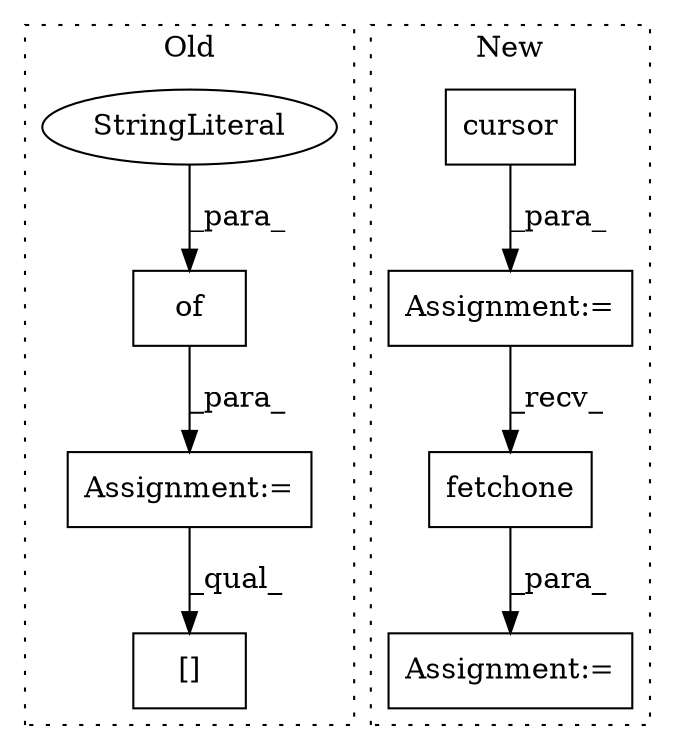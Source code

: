 digraph G {
subgraph cluster0 {
1 [label="[]" a="2" s="4535,4540" l="4,1" shape="box"];
4 [label="Assignment:=" a="7" s="4129" l="1" shape="box"];
6 [label="of" a="32" s="4282,4328" l="3,1" shape="box"];
7 [label="StringLiteral" a="45" s="4285" l="7" shape="ellipse"];
label = "Old";
style="dotted";
}
subgraph cluster1 {
2 [label="fetchone" a="32" s="3964" l="10" shape="box"];
3 [label="Assignment:=" a="7" s="3956" l="1" shape="box"];
5 [label="cursor" a="32" s="3607" l="8" shape="box"];
8 [label="Assignment:=" a="7" s="3603" l="1" shape="box"];
label = "New";
style="dotted";
}
2 -> 3 [label="_para_"];
4 -> 1 [label="_qual_"];
5 -> 8 [label="_para_"];
6 -> 4 [label="_para_"];
7 -> 6 [label="_para_"];
8 -> 2 [label="_recv_"];
}